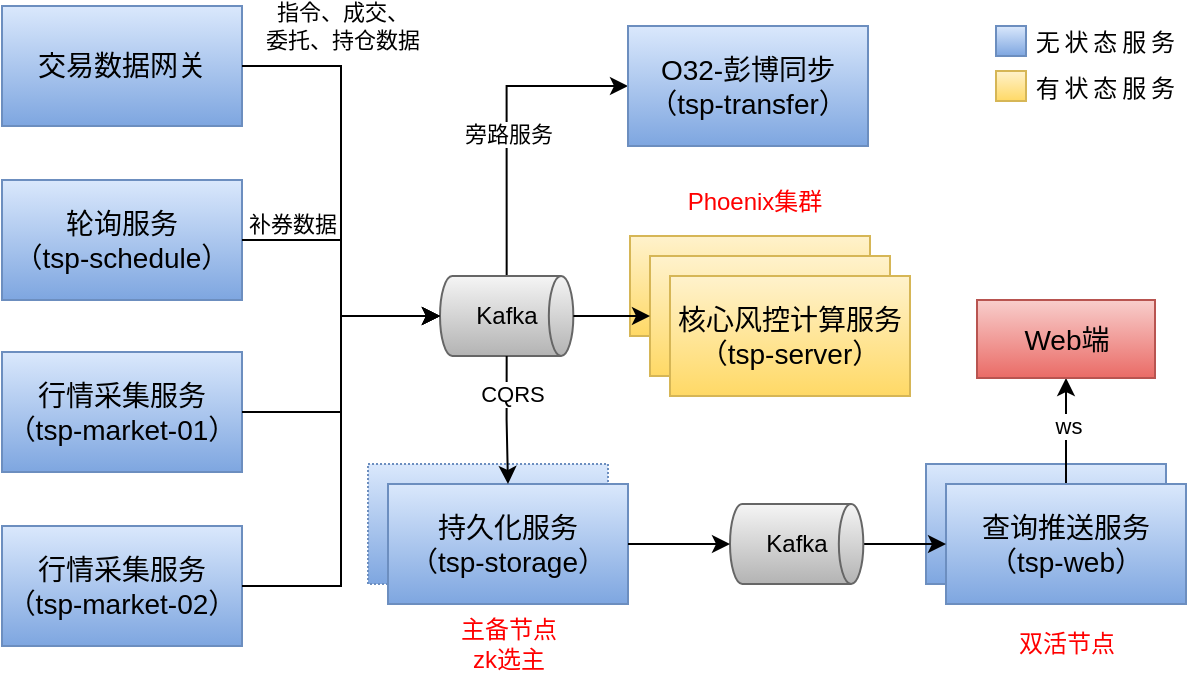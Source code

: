 <mxfile version="24.5.5" type="github">
  <diagram name="第 1 页" id="3S-PlJNpBKQQZbo95HMc">
    <mxGraphModel dx="820" dy="556" grid="1" gridSize="10" guides="1" tooltips="1" connect="1" arrows="1" fold="1" page="1" pageScale="1" pageWidth="827" pageHeight="1169" math="0" shadow="0">
      <root>
        <mxCell id="0" />
        <mxCell id="1" parent="0" />
        <mxCell id="gaZdIeyA_tQ1bdTkhmAD-1" value="交易数据网关" style="rounded=0;whiteSpace=wrap;html=1;fontSize=14;fillColor=#dae8fc;gradientColor=#7ea6e0;strokeColor=#6c8ebf;" vertex="1" parent="1">
          <mxGeometry x="110" y="100" width="120" height="60" as="geometry" />
        </mxCell>
        <mxCell id="gaZdIeyA_tQ1bdTkhmAD-2" value="轮询服务&lt;div&gt;（tsp-schedule）&lt;/div&gt;" style="rounded=0;whiteSpace=wrap;html=1;fontSize=14;fillColor=#dae8fc;gradientColor=#7ea6e0;strokeColor=#6c8ebf;" vertex="1" parent="1">
          <mxGeometry x="110" y="187" width="120" height="60" as="geometry" />
        </mxCell>
        <mxCell id="gaZdIeyA_tQ1bdTkhmAD-3" value="行情采集服务&lt;br&gt;&lt;div&gt;（tsp-market-01）&lt;/div&gt;" style="rounded=0;whiteSpace=wrap;html=1;fontSize=14;fillColor=#dae8fc;gradientColor=#7ea6e0;strokeColor=#6c8ebf;" vertex="1" parent="1">
          <mxGeometry x="110" y="273" width="120" height="60" as="geometry" />
        </mxCell>
        <mxCell id="gaZdIeyA_tQ1bdTkhmAD-4" value="行情采集服务&lt;br&gt;&lt;div&gt;（tsp-market-02）&lt;/div&gt;" style="rounded=0;whiteSpace=wrap;html=1;fontSize=14;fillColor=#dae8fc;gradientColor=#7ea6e0;strokeColor=#6c8ebf;" vertex="1" parent="1">
          <mxGeometry x="110" y="360" width="120" height="60" as="geometry" />
        </mxCell>
        <mxCell id="gaZdIeyA_tQ1bdTkhmAD-30" style="edgeStyle=orthogonalEdgeStyle;rounded=0;orthogonalLoop=1;jettySize=auto;html=1;exitX=0.5;exitY=0;exitDx=0;exitDy=0;exitPerimeter=0;entryX=0;entryY=0.5;entryDx=0;entryDy=0;" edge="1" parent="1" source="gaZdIeyA_tQ1bdTkhmAD-6" target="gaZdIeyA_tQ1bdTkhmAD-19">
          <mxGeometry relative="1" as="geometry" />
        </mxCell>
        <mxCell id="gaZdIeyA_tQ1bdTkhmAD-31" value="旁路服务" style="edgeLabel;html=1;align=center;verticalAlign=middle;resizable=0;points=[];" vertex="1" connectable="0" parent="gaZdIeyA_tQ1bdTkhmAD-30">
          <mxGeometry x="-0.067" y="-6" relative="1" as="geometry">
            <mxPoint x="-6" y="1" as="offset" />
          </mxGeometry>
        </mxCell>
        <mxCell id="gaZdIeyA_tQ1bdTkhmAD-6" value="Kafka" style="strokeWidth=1;html=1;shape=mxgraph.flowchart.direct_data;whiteSpace=wrap;fillColor=#f5f5f5;gradientColor=#b3b3b3;strokeColor=#666666;" vertex="1" parent="1">
          <mxGeometry x="329" y="235" width="66.67" height="40" as="geometry" />
        </mxCell>
        <mxCell id="gaZdIeyA_tQ1bdTkhmAD-7" style="edgeStyle=orthogonalEdgeStyle;rounded=0;orthogonalLoop=1;jettySize=auto;html=1;exitX=1;exitY=0.5;exitDx=0;exitDy=0;entryX=0;entryY=0.5;entryDx=0;entryDy=0;entryPerimeter=0;" edge="1" parent="1" source="gaZdIeyA_tQ1bdTkhmAD-1" target="gaZdIeyA_tQ1bdTkhmAD-6">
          <mxGeometry relative="1" as="geometry" />
        </mxCell>
        <mxCell id="gaZdIeyA_tQ1bdTkhmAD-10" value="指令、成交、&lt;div&gt;委托、持仓数据&lt;/div&gt;" style="edgeLabel;html=1;align=center;verticalAlign=middle;resizable=0;points=[];labelBackgroundColor=none;" vertex="1" connectable="0" parent="gaZdIeyA_tQ1bdTkhmAD-7">
          <mxGeometry x="-0.569" y="2" relative="1" as="geometry">
            <mxPoint x="1" y="-18" as="offset" />
          </mxGeometry>
        </mxCell>
        <mxCell id="gaZdIeyA_tQ1bdTkhmAD-8" style="edgeStyle=orthogonalEdgeStyle;rounded=0;orthogonalLoop=1;jettySize=auto;html=1;exitX=1;exitY=0.5;exitDx=0;exitDy=0;entryX=0;entryY=0.5;entryDx=0;entryDy=0;entryPerimeter=0;" edge="1" parent="1" source="gaZdIeyA_tQ1bdTkhmAD-2" target="gaZdIeyA_tQ1bdTkhmAD-6">
          <mxGeometry relative="1" as="geometry" />
        </mxCell>
        <mxCell id="gaZdIeyA_tQ1bdTkhmAD-9" value="补券数据" style="edgeLabel;html=1;align=center;verticalAlign=middle;resizable=0;points=[];labelBackgroundColor=none;" vertex="1" connectable="0" parent="gaZdIeyA_tQ1bdTkhmAD-8">
          <mxGeometry x="-0.353" y="-2" relative="1" as="geometry">
            <mxPoint x="-20" y="-10" as="offset" />
          </mxGeometry>
        </mxCell>
        <mxCell id="gaZdIeyA_tQ1bdTkhmAD-12" style="edgeStyle=orthogonalEdgeStyle;rounded=0;orthogonalLoop=1;jettySize=auto;html=1;exitX=1;exitY=0.5;exitDx=0;exitDy=0;entryX=0;entryY=0.5;entryDx=0;entryDy=0;entryPerimeter=0;" edge="1" parent="1" source="gaZdIeyA_tQ1bdTkhmAD-3" target="gaZdIeyA_tQ1bdTkhmAD-6">
          <mxGeometry relative="1" as="geometry">
            <mxPoint x="390" y="420" as="targetPoint" />
          </mxGeometry>
        </mxCell>
        <mxCell id="gaZdIeyA_tQ1bdTkhmAD-14" style="edgeStyle=orthogonalEdgeStyle;rounded=0;orthogonalLoop=1;jettySize=auto;html=1;exitX=1;exitY=0.5;exitDx=0;exitDy=0;entryX=0;entryY=0.5;entryDx=0;entryDy=0;entryPerimeter=0;" edge="1" parent="1" source="gaZdIeyA_tQ1bdTkhmAD-4" target="gaZdIeyA_tQ1bdTkhmAD-6">
          <mxGeometry relative="1" as="geometry" />
        </mxCell>
        <mxCell id="gaZdIeyA_tQ1bdTkhmAD-18" value="" style="group" vertex="1" connectable="0" parent="1">
          <mxGeometry x="424" y="215" width="140" height="80" as="geometry" />
        </mxCell>
        <mxCell id="gaZdIeyA_tQ1bdTkhmAD-15" value="&lt;div&gt;核心风控服务（tsp-server）&lt;/div&gt;" style="rounded=0;whiteSpace=wrap;html=1;fontSize=14;fillColor=#fff2cc;gradientColor=#ffd966;strokeColor=#d6b656;" vertex="1" parent="gaZdIeyA_tQ1bdTkhmAD-18">
          <mxGeometry width="120" height="50" as="geometry" />
        </mxCell>
        <mxCell id="gaZdIeyA_tQ1bdTkhmAD-16" value="&lt;div&gt;核心风控服务（tsp-server）&lt;/div&gt;" style="rounded=0;whiteSpace=wrap;html=1;fontSize=14;fillColor=#fff2cc;gradientColor=#ffd966;strokeColor=#d6b656;" vertex="1" parent="gaZdIeyA_tQ1bdTkhmAD-18">
          <mxGeometry x="10" y="10" width="120" height="60" as="geometry" />
        </mxCell>
        <mxCell id="gaZdIeyA_tQ1bdTkhmAD-17" value="&lt;div&gt;核心风控计算服务（tsp-server）&lt;/div&gt;" style="rounded=0;whiteSpace=wrap;html=1;fontSize=14;fillColor=#fff2cc;gradientColor=#ffd966;strokeColor=#d6b656;" vertex="1" parent="gaZdIeyA_tQ1bdTkhmAD-18">
          <mxGeometry x="20" y="20" width="120" height="60" as="geometry" />
        </mxCell>
        <mxCell id="gaZdIeyA_tQ1bdTkhmAD-19" value="O32-彭博同步&lt;div&gt;（tsp-transfer）&lt;/div&gt;" style="rounded=0;whiteSpace=wrap;html=1;fontSize=14;fillColor=#dae8fc;gradientColor=#7ea6e0;strokeColor=#6c8ebf;" vertex="1" parent="1">
          <mxGeometry x="423.0" y="110" width="120" height="60" as="geometry" />
        </mxCell>
        <mxCell id="gaZdIeyA_tQ1bdTkhmAD-32" style="edgeStyle=orthogonalEdgeStyle;rounded=0;orthogonalLoop=1;jettySize=auto;html=1;exitX=1;exitY=0.5;exitDx=0;exitDy=0;exitPerimeter=0;entryX=0;entryY=0.5;entryDx=0;entryDy=0;" edge="1" parent="1" source="gaZdIeyA_tQ1bdTkhmAD-6" target="gaZdIeyA_tQ1bdTkhmAD-16">
          <mxGeometry relative="1" as="geometry">
            <mxPoint x="415.67" y="255" as="sourcePoint" />
          </mxGeometry>
        </mxCell>
        <mxCell id="gaZdIeyA_tQ1bdTkhmAD-33" value="Phoenix集群" style="text;html=1;align=center;verticalAlign=middle;resizable=0;points=[];autosize=1;strokeColor=none;fillColor=none;fontColor=#FF0000;" vertex="1" parent="1">
          <mxGeometry x="441" y="183" width="90" height="30" as="geometry" />
        </mxCell>
        <mxCell id="gaZdIeyA_tQ1bdTkhmAD-24" value="查询推送服务&lt;br&gt;&lt;div&gt;（tsp-web）&lt;/div&gt;" style="rounded=0;whiteSpace=wrap;html=1;fontSize=14;fillColor=#dae8fc;gradientColor=#7ea6e0;strokeColor=#6c8ebf;" vertex="1" parent="1">
          <mxGeometry x="572" y="329" width="120" height="60" as="geometry" />
        </mxCell>
        <mxCell id="gaZdIeyA_tQ1bdTkhmAD-47" style="edgeStyle=orthogonalEdgeStyle;rounded=0;orthogonalLoop=1;jettySize=auto;html=1;exitX=0.5;exitY=0;exitDx=0;exitDy=0;entryX=0.5;entryY=1;entryDx=0;entryDy=0;" edge="1" parent="1" source="gaZdIeyA_tQ1bdTkhmAD-25" target="gaZdIeyA_tQ1bdTkhmAD-29">
          <mxGeometry relative="1" as="geometry" />
        </mxCell>
        <mxCell id="gaZdIeyA_tQ1bdTkhmAD-48" value="ws" style="edgeLabel;html=1;align=center;verticalAlign=middle;resizable=0;points=[];" vertex="1" connectable="0" parent="gaZdIeyA_tQ1bdTkhmAD-47">
          <mxGeometry x="-0.253" y="1" relative="1" as="geometry">
            <mxPoint x="2" y="-9" as="offset" />
          </mxGeometry>
        </mxCell>
        <mxCell id="gaZdIeyA_tQ1bdTkhmAD-25" value="查询推送服务&lt;br&gt;&lt;div&gt;（tsp-web）&lt;/div&gt;" style="rounded=0;whiteSpace=wrap;html=1;fontSize=14;fillColor=#dae8fc;gradientColor=#7ea6e0;strokeColor=#6c8ebf;" vertex="1" parent="1">
          <mxGeometry x="582" y="339" width="120" height="60" as="geometry" />
        </mxCell>
        <mxCell id="gaZdIeyA_tQ1bdTkhmAD-27" value="双活节点" style="text;html=1;align=center;verticalAlign=middle;resizable=0;points=[];autosize=1;strokeColor=none;fillColor=none;fontColor=#FF0000;" vertex="1" parent="1">
          <mxGeometry x="607" y="404" width="70" height="30" as="geometry" />
        </mxCell>
        <mxCell id="gaZdIeyA_tQ1bdTkhmAD-28" value="主备节点&lt;div&gt;zk选主&lt;/div&gt;" style="text;html=1;align=center;verticalAlign=middle;resizable=0;points=[];autosize=1;strokeColor=none;fillColor=none;fontColor=#FF0000;" vertex="1" parent="1">
          <mxGeometry x="328" y="399" width="70" height="40" as="geometry" />
        </mxCell>
        <mxCell id="gaZdIeyA_tQ1bdTkhmAD-29" value="Web端" style="rounded=0;whiteSpace=wrap;html=1;fontSize=14;fillColor=#f8cecc;gradientColor=#ea6b66;strokeColor=#b85450;" vertex="1" parent="1">
          <mxGeometry x="597.5" y="247" width="89" height="39" as="geometry" />
        </mxCell>
        <mxCell id="gaZdIeyA_tQ1bdTkhmAD-38" value="&lt;div&gt;核心风控服务（tsp-server）&lt;/div&gt;" style="rounded=0;whiteSpace=wrap;html=1;fontSize=14;dashed=1;dashPattern=1 1;fillColor=#dae8fc;gradientColor=#7ea6e0;strokeColor=#6c8ebf;" vertex="1" parent="1">
          <mxGeometry x="293" y="329" width="120" height="60" as="geometry" />
        </mxCell>
        <mxCell id="gaZdIeyA_tQ1bdTkhmAD-39" value="&lt;div&gt;持久化服务&lt;/div&gt;&lt;div&gt;（tsp-storage）&lt;/div&gt;" style="rounded=0;whiteSpace=wrap;html=1;fontSize=14;fillColor=#dae8fc;gradientColor=#7ea6e0;strokeColor=#6c8ebf;" vertex="1" parent="1">
          <mxGeometry x="303" y="339" width="120" height="60" as="geometry" />
        </mxCell>
        <mxCell id="gaZdIeyA_tQ1bdTkhmAD-46" style="edgeStyle=orthogonalEdgeStyle;rounded=0;orthogonalLoop=1;jettySize=auto;html=1;exitX=1;exitY=0.5;exitDx=0;exitDy=0;exitPerimeter=0;entryX=0;entryY=0.5;entryDx=0;entryDy=0;" edge="1" parent="1" source="gaZdIeyA_tQ1bdTkhmAD-42" target="gaZdIeyA_tQ1bdTkhmAD-25">
          <mxGeometry relative="1" as="geometry" />
        </mxCell>
        <mxCell id="gaZdIeyA_tQ1bdTkhmAD-42" value="Kafka" style="strokeWidth=1;html=1;shape=mxgraph.flowchart.direct_data;whiteSpace=wrap;fillColor=#f5f5f5;gradientColor=#b3b3b3;strokeColor=#666666;" vertex="1" parent="1">
          <mxGeometry x="474" y="349" width="66.67" height="40" as="geometry" />
        </mxCell>
        <mxCell id="gaZdIeyA_tQ1bdTkhmAD-45" style="edgeStyle=orthogonalEdgeStyle;rounded=0;orthogonalLoop=1;jettySize=auto;html=1;exitX=1;exitY=0.5;exitDx=0;exitDy=0;" edge="1" parent="1" source="gaZdIeyA_tQ1bdTkhmAD-39" target="gaZdIeyA_tQ1bdTkhmAD-42">
          <mxGeometry relative="1" as="geometry" />
        </mxCell>
        <mxCell id="gaZdIeyA_tQ1bdTkhmAD-49" style="edgeStyle=orthogonalEdgeStyle;rounded=0;orthogonalLoop=1;jettySize=auto;html=1;exitX=0.5;exitY=1;exitDx=0;exitDy=0;exitPerimeter=0;entryX=0.5;entryY=0;entryDx=0;entryDy=0;" edge="1" parent="1" source="gaZdIeyA_tQ1bdTkhmAD-6" target="gaZdIeyA_tQ1bdTkhmAD-39">
          <mxGeometry relative="1" as="geometry" />
        </mxCell>
        <mxCell id="gaZdIeyA_tQ1bdTkhmAD-50" value="CQRS" style="edgeLabel;html=1;align=center;verticalAlign=middle;resizable=0;points=[];" vertex="1" connectable="0" parent="gaZdIeyA_tQ1bdTkhmAD-49">
          <mxGeometry x="-0.405" y="2" relative="1" as="geometry">
            <mxPoint as="offset" />
          </mxGeometry>
        </mxCell>
        <mxCell id="gaZdIeyA_tQ1bdTkhmAD-51" value="无 状态服务" style="whiteSpace=wrap;html=1;aspect=fixed;fillColor=#dae8fc;gradientColor=#7ea6e0;strokeColor=#6c8ebf;labelPosition=right;verticalLabelPosition=middle;align=left;verticalAlign=middle;textDirection=vertical-lr;" vertex="1" parent="1">
          <mxGeometry x="607" y="110" width="15" height="15" as="geometry" />
        </mxCell>
        <mxCell id="gaZdIeyA_tQ1bdTkhmAD-54" value="有 状态服务" style="whiteSpace=wrap;html=1;aspect=fixed;fillColor=#fff2cc;gradientColor=#ffd966;strokeColor=#d6b656;labelPosition=right;verticalLabelPosition=middle;align=left;verticalAlign=middle;textDirection=vertical-lr;" vertex="1" parent="1">
          <mxGeometry x="607" y="132.5" width="15" height="15" as="geometry" />
        </mxCell>
      </root>
    </mxGraphModel>
  </diagram>
</mxfile>
